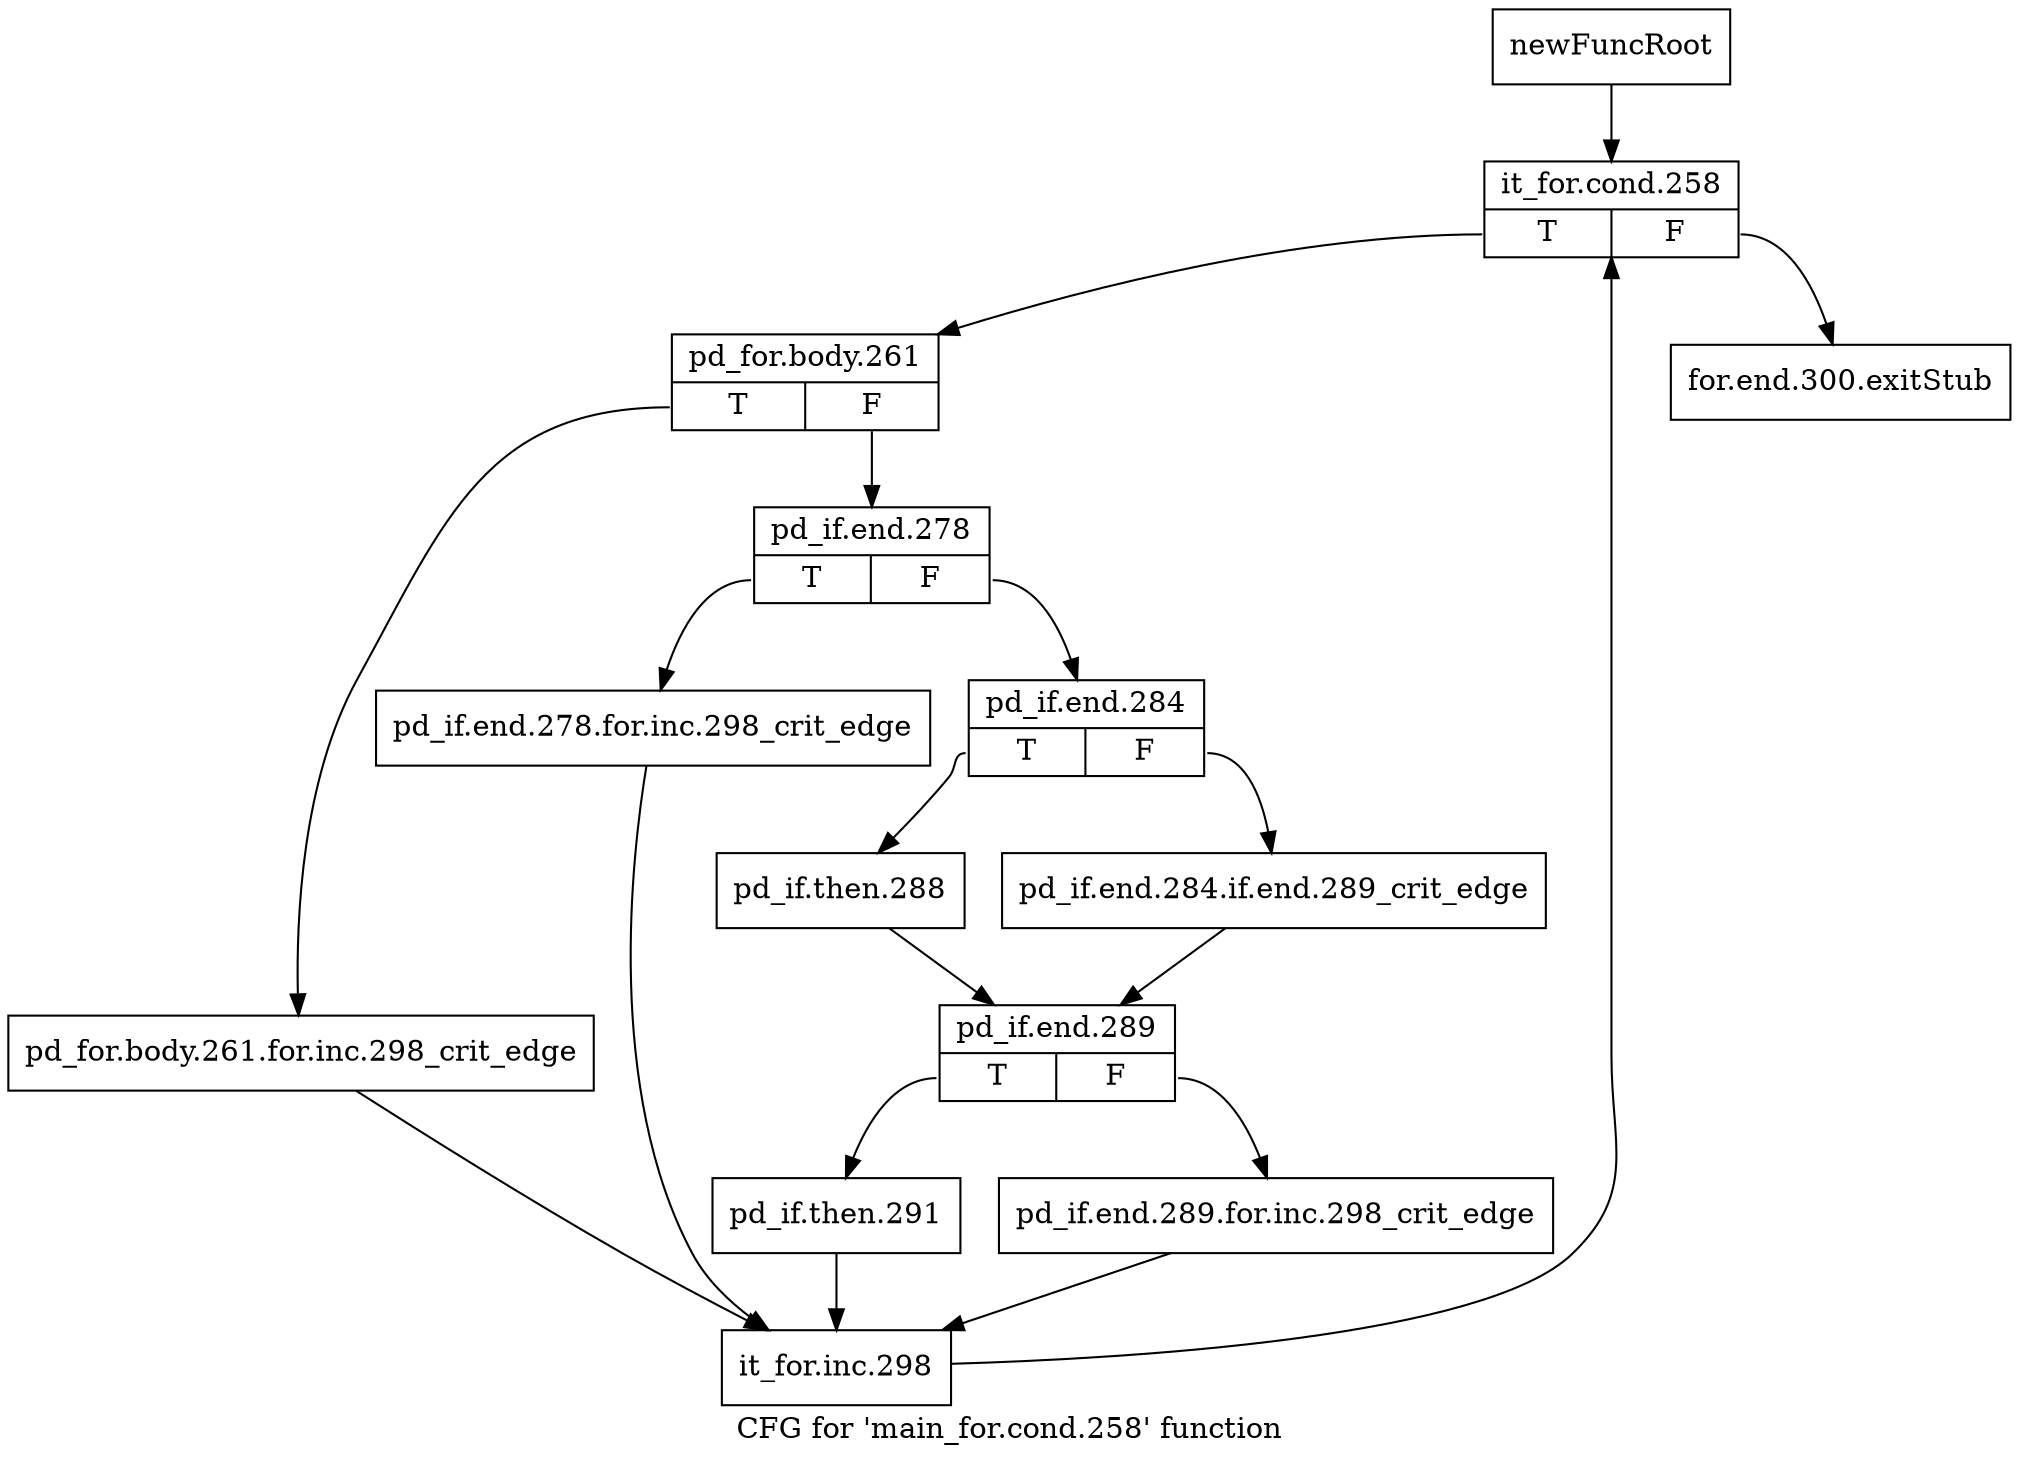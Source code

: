 digraph "CFG for 'main_for.cond.258' function" {
	label="CFG for 'main_for.cond.258' function";

	Node0x2483ed0 [shape=record,label="{newFuncRoot}"];
	Node0x2483ed0 -> Node0x2484390;
	Node0x2484340 [shape=record,label="{for.end.300.exitStub}"];
	Node0x2484390 [shape=record,label="{it_for.cond.258|{<s0>T|<s1>F}}"];
	Node0x2484390:s0 -> Node0x24843e0;
	Node0x2484390:s1 -> Node0x2484340;
	Node0x24843e0 [shape=record,label="{pd_for.body.261|{<s0>T|<s1>F}}"];
	Node0x24843e0:s0 -> Node0x24846b0;
	Node0x24843e0:s1 -> Node0x2484430;
	Node0x2484430 [shape=record,label="{pd_if.end.278|{<s0>T|<s1>F}}"];
	Node0x2484430:s0 -> Node0x2484660;
	Node0x2484430:s1 -> Node0x2484480;
	Node0x2484480 [shape=record,label="{pd_if.end.284|{<s0>T|<s1>F}}"];
	Node0x2484480:s0 -> Node0x2484520;
	Node0x2484480:s1 -> Node0x24844d0;
	Node0x24844d0 [shape=record,label="{pd_if.end.284.if.end.289_crit_edge}"];
	Node0x24844d0 -> Node0x2484570;
	Node0x2484520 [shape=record,label="{pd_if.then.288}"];
	Node0x2484520 -> Node0x2484570;
	Node0x2484570 [shape=record,label="{pd_if.end.289|{<s0>T|<s1>F}}"];
	Node0x2484570:s0 -> Node0x2484610;
	Node0x2484570:s1 -> Node0x24845c0;
	Node0x24845c0 [shape=record,label="{pd_if.end.289.for.inc.298_crit_edge}"];
	Node0x24845c0 -> Node0x2484700;
	Node0x2484610 [shape=record,label="{pd_if.then.291}"];
	Node0x2484610 -> Node0x2484700;
	Node0x2484660 [shape=record,label="{pd_if.end.278.for.inc.298_crit_edge}"];
	Node0x2484660 -> Node0x2484700;
	Node0x24846b0 [shape=record,label="{pd_for.body.261.for.inc.298_crit_edge}"];
	Node0x24846b0 -> Node0x2484700;
	Node0x2484700 [shape=record,label="{it_for.inc.298}"];
	Node0x2484700 -> Node0x2484390;
}
